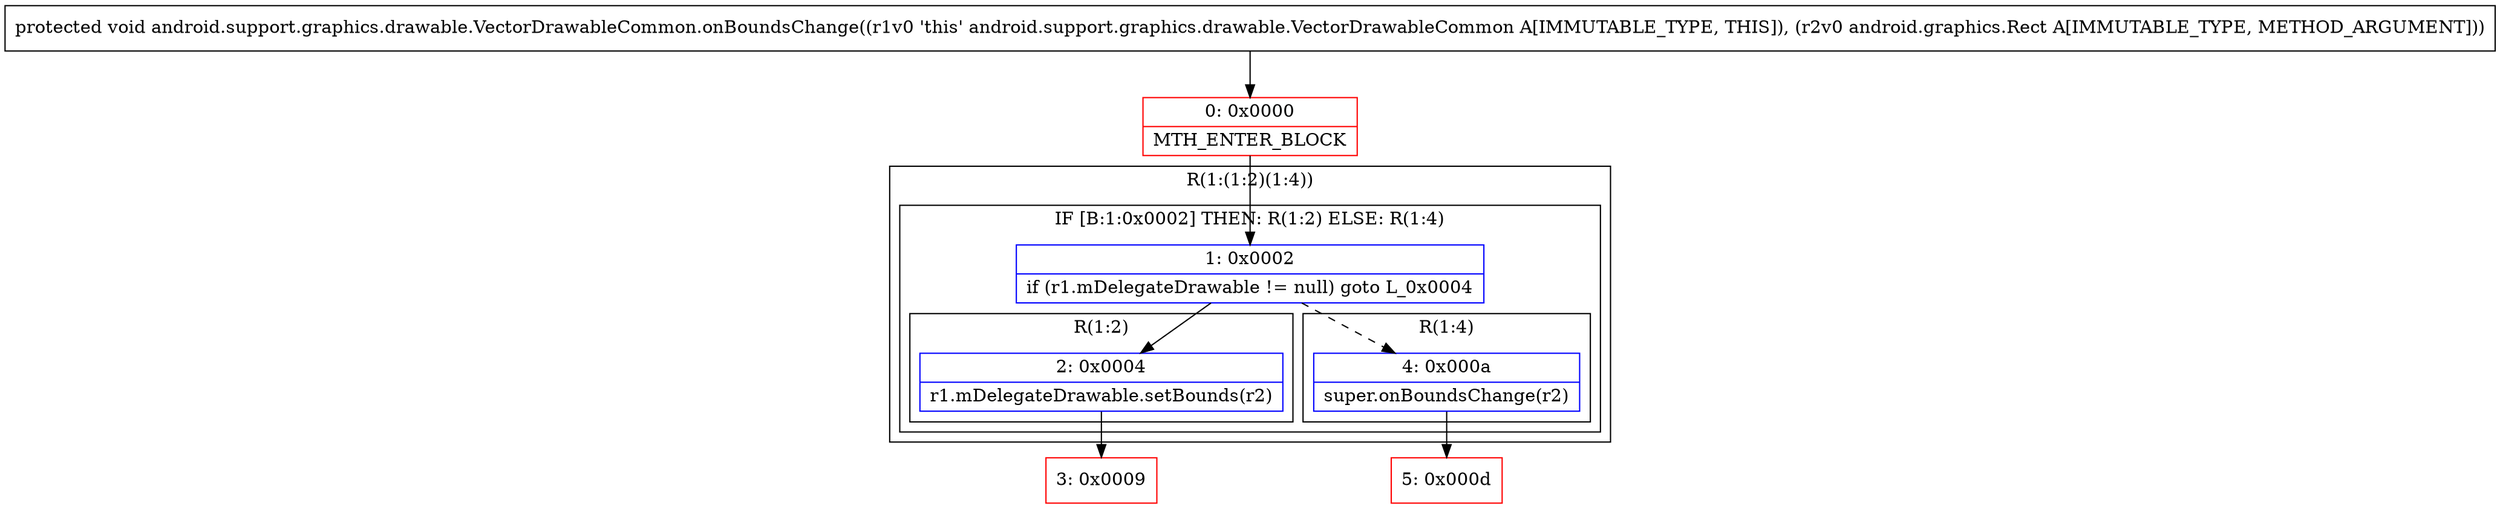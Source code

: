digraph "CFG forandroid.support.graphics.drawable.VectorDrawableCommon.onBoundsChange(Landroid\/graphics\/Rect;)V" {
subgraph cluster_Region_1118827889 {
label = "R(1:(1:2)(1:4))";
node [shape=record,color=blue];
subgraph cluster_IfRegion_402347820 {
label = "IF [B:1:0x0002] THEN: R(1:2) ELSE: R(1:4)";
node [shape=record,color=blue];
Node_1 [shape=record,label="{1\:\ 0x0002|if (r1.mDelegateDrawable != null) goto L_0x0004\l}"];
subgraph cluster_Region_908599130 {
label = "R(1:2)";
node [shape=record,color=blue];
Node_2 [shape=record,label="{2\:\ 0x0004|r1.mDelegateDrawable.setBounds(r2)\l}"];
}
subgraph cluster_Region_771774007 {
label = "R(1:4)";
node [shape=record,color=blue];
Node_4 [shape=record,label="{4\:\ 0x000a|super.onBoundsChange(r2)\l}"];
}
}
}
Node_0 [shape=record,color=red,label="{0\:\ 0x0000|MTH_ENTER_BLOCK\l}"];
Node_3 [shape=record,color=red,label="{3\:\ 0x0009}"];
Node_5 [shape=record,color=red,label="{5\:\ 0x000d}"];
MethodNode[shape=record,label="{protected void android.support.graphics.drawable.VectorDrawableCommon.onBoundsChange((r1v0 'this' android.support.graphics.drawable.VectorDrawableCommon A[IMMUTABLE_TYPE, THIS]), (r2v0 android.graphics.Rect A[IMMUTABLE_TYPE, METHOD_ARGUMENT])) }"];
MethodNode -> Node_0;
Node_1 -> Node_2;
Node_1 -> Node_4[style=dashed];
Node_2 -> Node_3;
Node_4 -> Node_5;
Node_0 -> Node_1;
}

